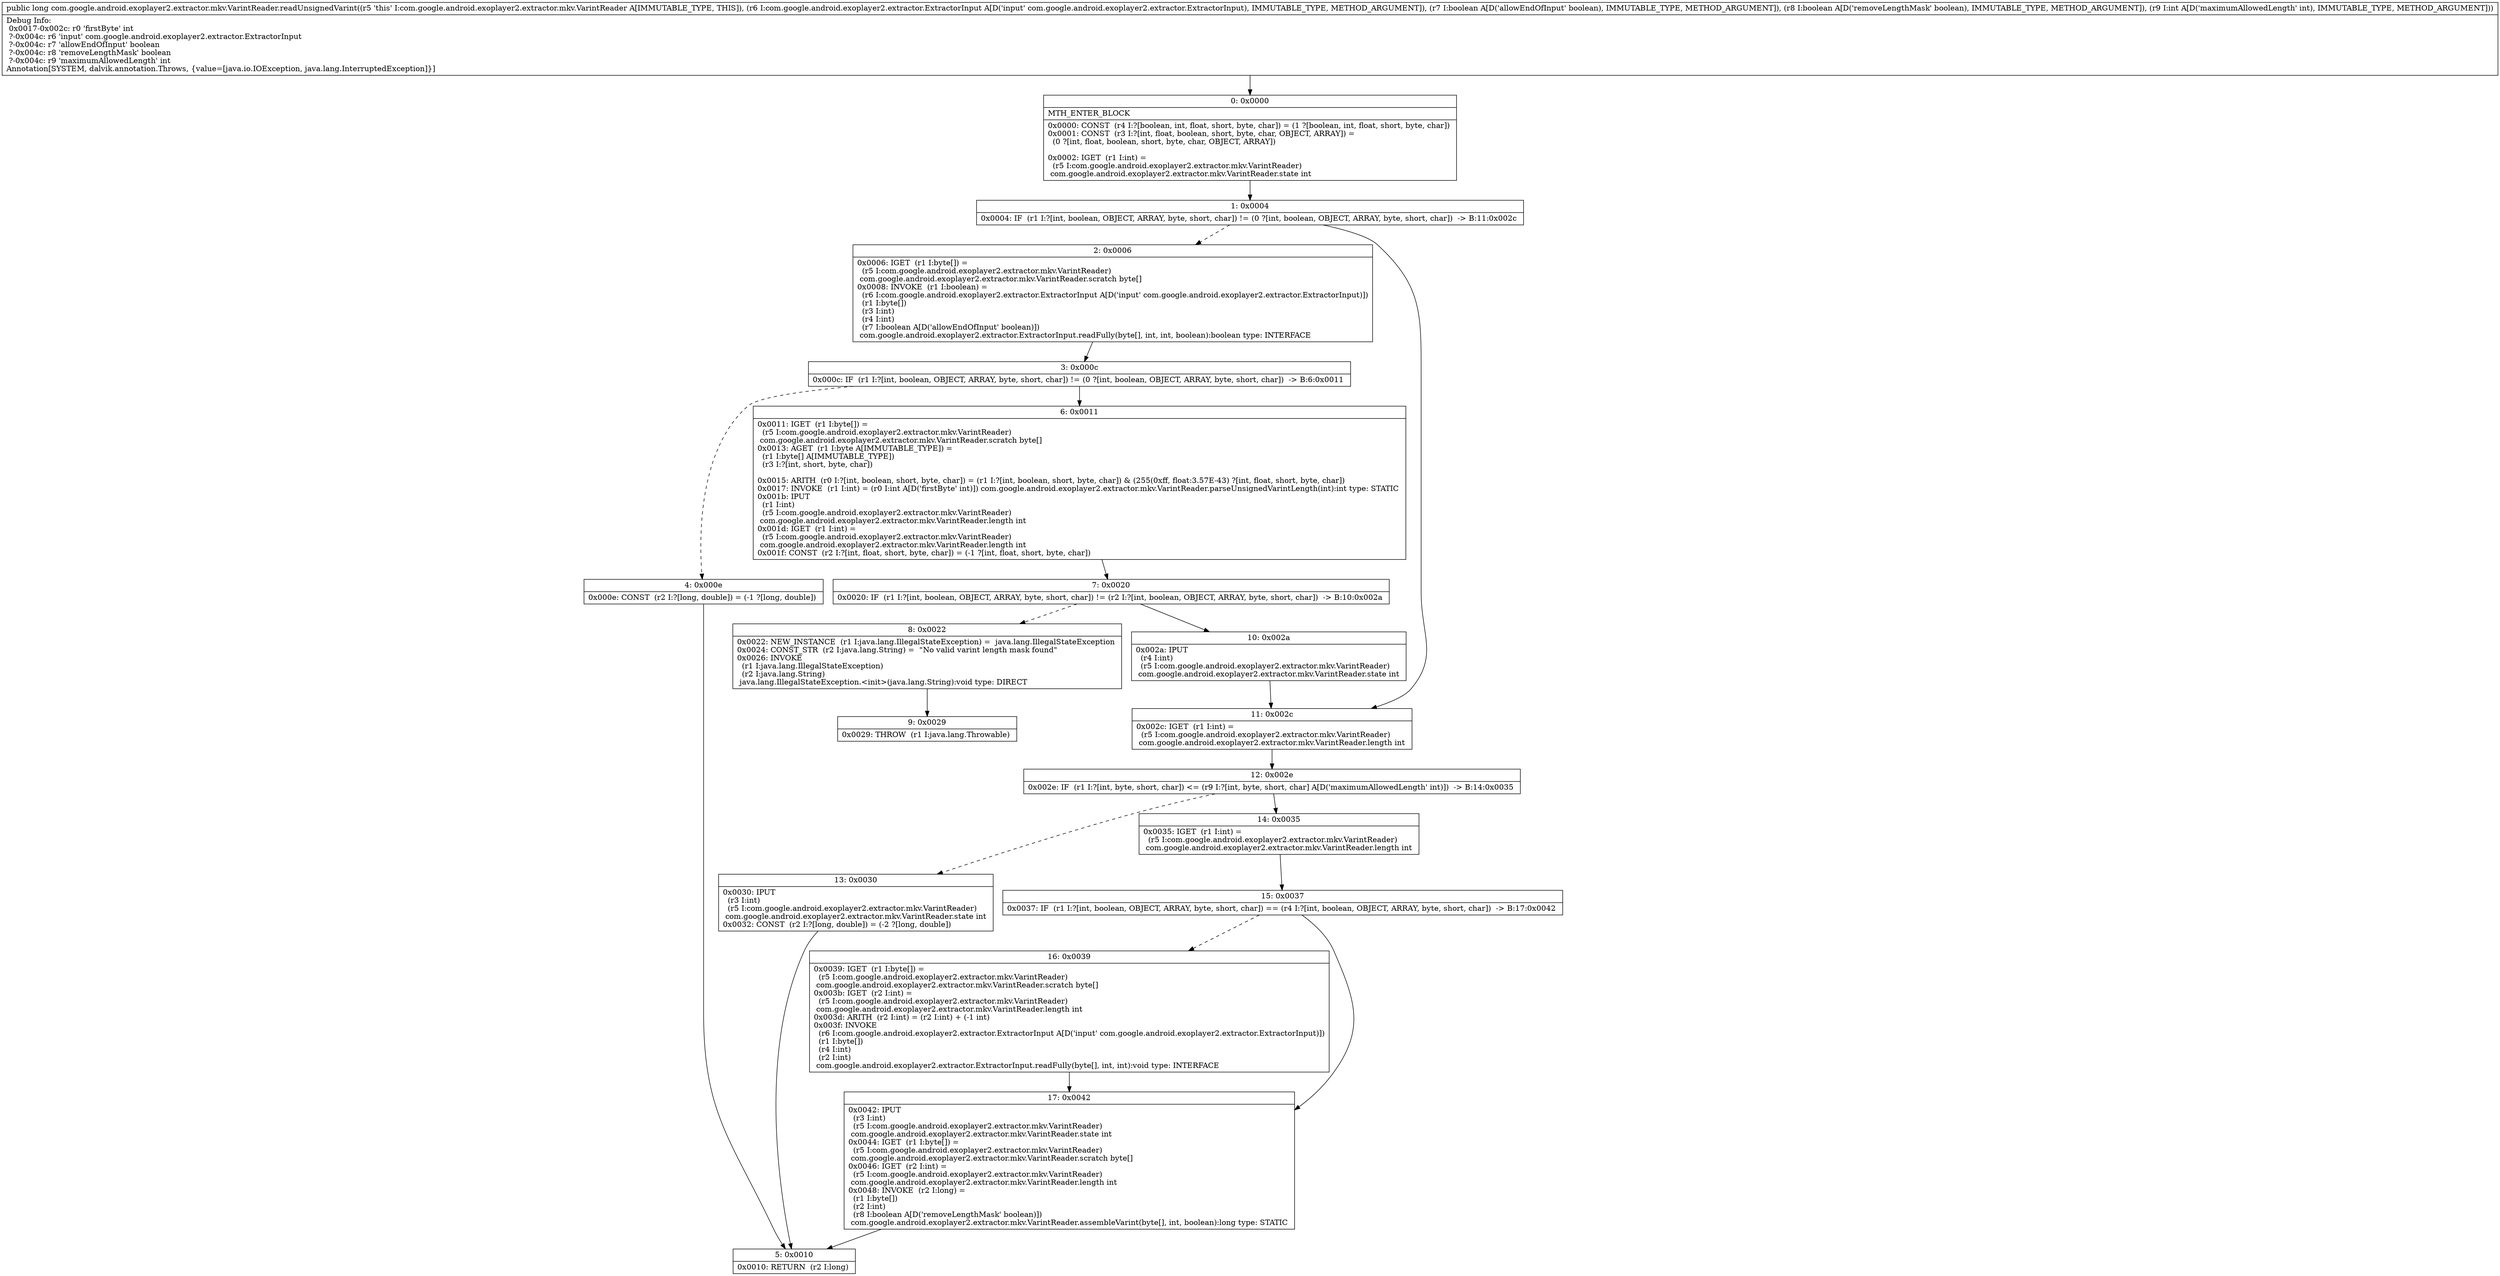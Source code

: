digraph "CFG forcom.google.android.exoplayer2.extractor.mkv.VarintReader.readUnsignedVarint(Lcom\/google\/android\/exoplayer2\/extractor\/ExtractorInput;ZZI)J" {
Node_0 [shape=record,label="{0\:\ 0x0000|MTH_ENTER_BLOCK\l|0x0000: CONST  (r4 I:?[boolean, int, float, short, byte, char]) = (1 ?[boolean, int, float, short, byte, char]) \l0x0001: CONST  (r3 I:?[int, float, boolean, short, byte, char, OBJECT, ARRAY]) = \l  (0 ?[int, float, boolean, short, byte, char, OBJECT, ARRAY])\l \l0x0002: IGET  (r1 I:int) = \l  (r5 I:com.google.android.exoplayer2.extractor.mkv.VarintReader)\l com.google.android.exoplayer2.extractor.mkv.VarintReader.state int \l}"];
Node_1 [shape=record,label="{1\:\ 0x0004|0x0004: IF  (r1 I:?[int, boolean, OBJECT, ARRAY, byte, short, char]) != (0 ?[int, boolean, OBJECT, ARRAY, byte, short, char])  \-\> B:11:0x002c \l}"];
Node_2 [shape=record,label="{2\:\ 0x0006|0x0006: IGET  (r1 I:byte[]) = \l  (r5 I:com.google.android.exoplayer2.extractor.mkv.VarintReader)\l com.google.android.exoplayer2.extractor.mkv.VarintReader.scratch byte[] \l0x0008: INVOKE  (r1 I:boolean) = \l  (r6 I:com.google.android.exoplayer2.extractor.ExtractorInput A[D('input' com.google.android.exoplayer2.extractor.ExtractorInput)])\l  (r1 I:byte[])\l  (r3 I:int)\l  (r4 I:int)\l  (r7 I:boolean A[D('allowEndOfInput' boolean)])\l com.google.android.exoplayer2.extractor.ExtractorInput.readFully(byte[], int, int, boolean):boolean type: INTERFACE \l}"];
Node_3 [shape=record,label="{3\:\ 0x000c|0x000c: IF  (r1 I:?[int, boolean, OBJECT, ARRAY, byte, short, char]) != (0 ?[int, boolean, OBJECT, ARRAY, byte, short, char])  \-\> B:6:0x0011 \l}"];
Node_4 [shape=record,label="{4\:\ 0x000e|0x000e: CONST  (r2 I:?[long, double]) = (\-1 ?[long, double]) \l}"];
Node_5 [shape=record,label="{5\:\ 0x0010|0x0010: RETURN  (r2 I:long) \l}"];
Node_6 [shape=record,label="{6\:\ 0x0011|0x0011: IGET  (r1 I:byte[]) = \l  (r5 I:com.google.android.exoplayer2.extractor.mkv.VarintReader)\l com.google.android.exoplayer2.extractor.mkv.VarintReader.scratch byte[] \l0x0013: AGET  (r1 I:byte A[IMMUTABLE_TYPE]) = \l  (r1 I:byte[] A[IMMUTABLE_TYPE])\l  (r3 I:?[int, short, byte, char])\l \l0x0015: ARITH  (r0 I:?[int, boolean, short, byte, char]) = (r1 I:?[int, boolean, short, byte, char]) & (255(0xff, float:3.57E\-43) ?[int, float, short, byte, char]) \l0x0017: INVOKE  (r1 I:int) = (r0 I:int A[D('firstByte' int)]) com.google.android.exoplayer2.extractor.mkv.VarintReader.parseUnsignedVarintLength(int):int type: STATIC \l0x001b: IPUT  \l  (r1 I:int)\l  (r5 I:com.google.android.exoplayer2.extractor.mkv.VarintReader)\l com.google.android.exoplayer2.extractor.mkv.VarintReader.length int \l0x001d: IGET  (r1 I:int) = \l  (r5 I:com.google.android.exoplayer2.extractor.mkv.VarintReader)\l com.google.android.exoplayer2.extractor.mkv.VarintReader.length int \l0x001f: CONST  (r2 I:?[int, float, short, byte, char]) = (\-1 ?[int, float, short, byte, char]) \l}"];
Node_7 [shape=record,label="{7\:\ 0x0020|0x0020: IF  (r1 I:?[int, boolean, OBJECT, ARRAY, byte, short, char]) != (r2 I:?[int, boolean, OBJECT, ARRAY, byte, short, char])  \-\> B:10:0x002a \l}"];
Node_8 [shape=record,label="{8\:\ 0x0022|0x0022: NEW_INSTANCE  (r1 I:java.lang.IllegalStateException) =  java.lang.IllegalStateException \l0x0024: CONST_STR  (r2 I:java.lang.String) =  \"No valid varint length mask found\" \l0x0026: INVOKE  \l  (r1 I:java.lang.IllegalStateException)\l  (r2 I:java.lang.String)\l java.lang.IllegalStateException.\<init\>(java.lang.String):void type: DIRECT \l}"];
Node_9 [shape=record,label="{9\:\ 0x0029|0x0029: THROW  (r1 I:java.lang.Throwable) \l}"];
Node_10 [shape=record,label="{10\:\ 0x002a|0x002a: IPUT  \l  (r4 I:int)\l  (r5 I:com.google.android.exoplayer2.extractor.mkv.VarintReader)\l com.google.android.exoplayer2.extractor.mkv.VarintReader.state int \l}"];
Node_11 [shape=record,label="{11\:\ 0x002c|0x002c: IGET  (r1 I:int) = \l  (r5 I:com.google.android.exoplayer2.extractor.mkv.VarintReader)\l com.google.android.exoplayer2.extractor.mkv.VarintReader.length int \l}"];
Node_12 [shape=record,label="{12\:\ 0x002e|0x002e: IF  (r1 I:?[int, byte, short, char]) \<= (r9 I:?[int, byte, short, char] A[D('maximumAllowedLength' int)])  \-\> B:14:0x0035 \l}"];
Node_13 [shape=record,label="{13\:\ 0x0030|0x0030: IPUT  \l  (r3 I:int)\l  (r5 I:com.google.android.exoplayer2.extractor.mkv.VarintReader)\l com.google.android.exoplayer2.extractor.mkv.VarintReader.state int \l0x0032: CONST  (r2 I:?[long, double]) = (\-2 ?[long, double]) \l}"];
Node_14 [shape=record,label="{14\:\ 0x0035|0x0035: IGET  (r1 I:int) = \l  (r5 I:com.google.android.exoplayer2.extractor.mkv.VarintReader)\l com.google.android.exoplayer2.extractor.mkv.VarintReader.length int \l}"];
Node_15 [shape=record,label="{15\:\ 0x0037|0x0037: IF  (r1 I:?[int, boolean, OBJECT, ARRAY, byte, short, char]) == (r4 I:?[int, boolean, OBJECT, ARRAY, byte, short, char])  \-\> B:17:0x0042 \l}"];
Node_16 [shape=record,label="{16\:\ 0x0039|0x0039: IGET  (r1 I:byte[]) = \l  (r5 I:com.google.android.exoplayer2.extractor.mkv.VarintReader)\l com.google.android.exoplayer2.extractor.mkv.VarintReader.scratch byte[] \l0x003b: IGET  (r2 I:int) = \l  (r5 I:com.google.android.exoplayer2.extractor.mkv.VarintReader)\l com.google.android.exoplayer2.extractor.mkv.VarintReader.length int \l0x003d: ARITH  (r2 I:int) = (r2 I:int) + (\-1 int) \l0x003f: INVOKE  \l  (r6 I:com.google.android.exoplayer2.extractor.ExtractorInput A[D('input' com.google.android.exoplayer2.extractor.ExtractorInput)])\l  (r1 I:byte[])\l  (r4 I:int)\l  (r2 I:int)\l com.google.android.exoplayer2.extractor.ExtractorInput.readFully(byte[], int, int):void type: INTERFACE \l}"];
Node_17 [shape=record,label="{17\:\ 0x0042|0x0042: IPUT  \l  (r3 I:int)\l  (r5 I:com.google.android.exoplayer2.extractor.mkv.VarintReader)\l com.google.android.exoplayer2.extractor.mkv.VarintReader.state int \l0x0044: IGET  (r1 I:byte[]) = \l  (r5 I:com.google.android.exoplayer2.extractor.mkv.VarintReader)\l com.google.android.exoplayer2.extractor.mkv.VarintReader.scratch byte[] \l0x0046: IGET  (r2 I:int) = \l  (r5 I:com.google.android.exoplayer2.extractor.mkv.VarintReader)\l com.google.android.exoplayer2.extractor.mkv.VarintReader.length int \l0x0048: INVOKE  (r2 I:long) = \l  (r1 I:byte[])\l  (r2 I:int)\l  (r8 I:boolean A[D('removeLengthMask' boolean)])\l com.google.android.exoplayer2.extractor.mkv.VarintReader.assembleVarint(byte[], int, boolean):long type: STATIC \l}"];
MethodNode[shape=record,label="{public long com.google.android.exoplayer2.extractor.mkv.VarintReader.readUnsignedVarint((r5 'this' I:com.google.android.exoplayer2.extractor.mkv.VarintReader A[IMMUTABLE_TYPE, THIS]), (r6 I:com.google.android.exoplayer2.extractor.ExtractorInput A[D('input' com.google.android.exoplayer2.extractor.ExtractorInput), IMMUTABLE_TYPE, METHOD_ARGUMENT]), (r7 I:boolean A[D('allowEndOfInput' boolean), IMMUTABLE_TYPE, METHOD_ARGUMENT]), (r8 I:boolean A[D('removeLengthMask' boolean), IMMUTABLE_TYPE, METHOD_ARGUMENT]), (r9 I:int A[D('maximumAllowedLength' int), IMMUTABLE_TYPE, METHOD_ARGUMENT]))  | Debug Info:\l  0x0017\-0x002c: r0 'firstByte' int\l  ?\-0x004c: r6 'input' com.google.android.exoplayer2.extractor.ExtractorInput\l  ?\-0x004c: r7 'allowEndOfInput' boolean\l  ?\-0x004c: r8 'removeLengthMask' boolean\l  ?\-0x004c: r9 'maximumAllowedLength' int\lAnnotation[SYSTEM, dalvik.annotation.Throws, \{value=[java.io.IOException, java.lang.InterruptedException]\}]\l}"];
MethodNode -> Node_0;
Node_0 -> Node_1;
Node_1 -> Node_2[style=dashed];
Node_1 -> Node_11;
Node_2 -> Node_3;
Node_3 -> Node_4[style=dashed];
Node_3 -> Node_6;
Node_4 -> Node_5;
Node_6 -> Node_7;
Node_7 -> Node_8[style=dashed];
Node_7 -> Node_10;
Node_8 -> Node_9;
Node_10 -> Node_11;
Node_11 -> Node_12;
Node_12 -> Node_13[style=dashed];
Node_12 -> Node_14;
Node_13 -> Node_5;
Node_14 -> Node_15;
Node_15 -> Node_16[style=dashed];
Node_15 -> Node_17;
Node_16 -> Node_17;
Node_17 -> Node_5;
}

